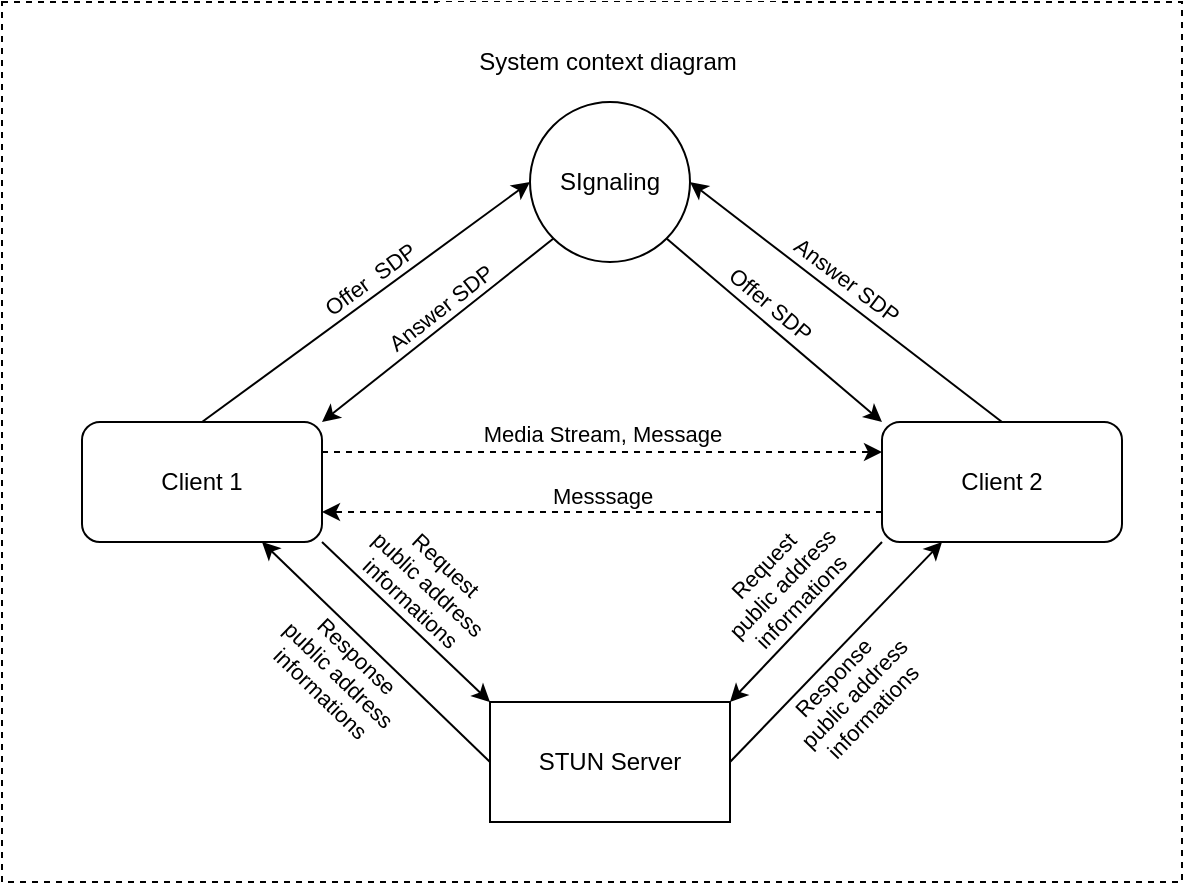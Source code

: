 <mxfile version="23.1.7" type="github">
  <diagram name="Page-1" id="WezAEtXKhN4BCfQOMhAn">
    <mxGraphModel dx="955" dy="528" grid="1" gridSize="10" guides="1" tooltips="1" connect="1" arrows="1" fold="1" page="1" pageScale="1" pageWidth="827" pageHeight="1169" math="0" shadow="0">
      <root>
        <mxCell id="0" />
        <mxCell id="1" parent="0" />
        <mxCell id="N6z_EyflZCPcKUbQWG7i-31" value="" style="rounded=0;whiteSpace=wrap;html=1;dashed=1;" vertex="1" parent="1">
          <mxGeometry x="110" y="60" width="590" height="440" as="geometry" />
        </mxCell>
        <mxCell id="N6z_EyflZCPcKUbQWG7i-32" value="System context diagram" style="rounded=0;whiteSpace=wrap;html=1;strokeColor=none;" vertex="1" parent="1">
          <mxGeometry x="328" y="60" width="170" height="60" as="geometry" />
        </mxCell>
        <mxCell id="N6z_EyflZCPcKUbQWG7i-8" style="rounded=0;orthogonalLoop=1;jettySize=auto;html=1;exitX=0;exitY=1;exitDx=0;exitDy=0;entryX=1;entryY=0;entryDx=0;entryDy=0;" edge="1" parent="1" source="N6z_EyflZCPcKUbQWG7i-2" target="N6z_EyflZCPcKUbQWG7i-5">
          <mxGeometry relative="1" as="geometry" />
        </mxCell>
        <mxCell id="N6z_EyflZCPcKUbQWG7i-20" value="Answer SDP" style="edgeLabel;html=1;align=center;verticalAlign=middle;resizable=0;points=[];rotation=322;" vertex="1" connectable="0" parent="N6z_EyflZCPcKUbQWG7i-8">
          <mxGeometry x="-0.108" y="-8" relative="1" as="geometry">
            <mxPoint as="offset" />
          </mxGeometry>
        </mxCell>
        <mxCell id="N6z_EyflZCPcKUbQWG7i-11" style="rounded=0;orthogonalLoop=1;jettySize=auto;html=1;exitX=1;exitY=1;exitDx=0;exitDy=0;entryX=0;entryY=0;entryDx=0;entryDy=0;" edge="1" parent="1" source="N6z_EyflZCPcKUbQWG7i-2" target="N6z_EyflZCPcKUbQWG7i-6">
          <mxGeometry relative="1" as="geometry" />
        </mxCell>
        <mxCell id="N6z_EyflZCPcKUbQWG7i-21" value="Offer SDP" style="edgeLabel;html=1;align=center;verticalAlign=middle;resizable=0;points=[];rotation=40;" vertex="1" connectable="0" parent="N6z_EyflZCPcKUbQWG7i-11">
          <mxGeometry x="-0.146" y="9" relative="1" as="geometry">
            <mxPoint as="offset" />
          </mxGeometry>
        </mxCell>
        <mxCell id="N6z_EyflZCPcKUbQWG7i-2" value="SIgnaling" style="ellipse;whiteSpace=wrap;html=1;aspect=fixed;" vertex="1" parent="1">
          <mxGeometry x="374" y="110" width="80" height="80" as="geometry" />
        </mxCell>
        <mxCell id="N6z_EyflZCPcKUbQWG7i-15" style="rounded=0;orthogonalLoop=1;jettySize=auto;html=1;exitX=1;exitY=0.5;exitDx=0;exitDy=0;entryX=0.25;entryY=1;entryDx=0;entryDy=0;" edge="1" parent="1" source="N6z_EyflZCPcKUbQWG7i-4" target="N6z_EyflZCPcKUbQWG7i-6">
          <mxGeometry relative="1" as="geometry" />
        </mxCell>
        <mxCell id="N6z_EyflZCPcKUbQWG7i-26" value="Response&amp;nbsp;&lt;br&gt;public address&lt;br&gt;informations" style="edgeLabel;html=1;align=center;verticalAlign=middle;resizable=0;points=[];rotation=314;" vertex="1" connectable="0" parent="N6z_EyflZCPcKUbQWG7i-15">
          <mxGeometry x="-0.12" y="-21" relative="1" as="geometry">
            <mxPoint as="offset" />
          </mxGeometry>
        </mxCell>
        <mxCell id="N6z_EyflZCPcKUbQWG7i-4" value="STUN Server" style="rounded=0;whiteSpace=wrap;html=1;" vertex="1" parent="1">
          <mxGeometry x="354" y="410" width="120" height="60" as="geometry" />
        </mxCell>
        <mxCell id="N6z_EyflZCPcKUbQWG7i-7" style="rounded=0;orthogonalLoop=1;jettySize=auto;html=1;exitX=0.5;exitY=0;exitDx=0;exitDy=0;entryX=0;entryY=0.5;entryDx=0;entryDy=0;labelPosition=center;verticalLabelPosition=middle;align=center;verticalAlign=middle;horizontal=1;jumpStyle=none;" edge="1" parent="1" source="N6z_EyflZCPcKUbQWG7i-5" target="N6z_EyflZCPcKUbQWG7i-2">
          <mxGeometry relative="1" as="geometry" />
        </mxCell>
        <mxCell id="N6z_EyflZCPcKUbQWG7i-19" value="Offer&amp;nbsp; SDP" style="edgeLabel;html=1;align=center;verticalAlign=middle;resizable=0;points=[];rotation=324;" vertex="1" connectable="0" parent="N6z_EyflZCPcKUbQWG7i-7">
          <mxGeometry x="0.075" y="8" relative="1" as="geometry">
            <mxPoint as="offset" />
          </mxGeometry>
        </mxCell>
        <mxCell id="N6z_EyflZCPcKUbQWG7i-12" style="rounded=0;orthogonalLoop=1;jettySize=auto;html=1;exitX=1;exitY=1;exitDx=0;exitDy=0;entryX=0;entryY=0;entryDx=0;entryDy=0;" edge="1" parent="1" source="N6z_EyflZCPcKUbQWG7i-5" target="N6z_EyflZCPcKUbQWG7i-4">
          <mxGeometry relative="1" as="geometry" />
        </mxCell>
        <mxCell id="N6z_EyflZCPcKUbQWG7i-24" value="Request&lt;br&gt;public address&lt;br&gt;informations" style="edgeLabel;html=1;align=center;verticalAlign=middle;resizable=0;points=[];rotation=43;" vertex="1" connectable="0" parent="N6z_EyflZCPcKUbQWG7i-12">
          <mxGeometry x="-0.092" y="22" relative="1" as="geometry">
            <mxPoint as="offset" />
          </mxGeometry>
        </mxCell>
        <mxCell id="N6z_EyflZCPcKUbQWG7i-17" style="rounded=0;orthogonalLoop=1;jettySize=auto;html=1;exitX=1;exitY=0.25;exitDx=0;exitDy=0;entryX=0;entryY=0.25;entryDx=0;entryDy=0;dashed=1;" edge="1" parent="1" source="N6z_EyflZCPcKUbQWG7i-5" target="N6z_EyflZCPcKUbQWG7i-6">
          <mxGeometry relative="1" as="geometry" />
        </mxCell>
        <mxCell id="N6z_EyflZCPcKUbQWG7i-28" value="Media Stream, Message" style="edgeLabel;html=1;align=center;verticalAlign=middle;resizable=0;points=[];" vertex="1" connectable="0" parent="N6z_EyflZCPcKUbQWG7i-17">
          <mxGeometry x="-0.172" y="9" relative="1" as="geometry">
            <mxPoint x="24" as="offset" />
          </mxGeometry>
        </mxCell>
        <mxCell id="N6z_EyflZCPcKUbQWG7i-5" value="Client 1" style="rounded=1;whiteSpace=wrap;html=1;" vertex="1" parent="1">
          <mxGeometry x="150" y="270" width="120" height="60" as="geometry" />
        </mxCell>
        <mxCell id="N6z_EyflZCPcKUbQWG7i-10" style="rounded=0;orthogonalLoop=1;jettySize=auto;html=1;exitX=0.5;exitY=0;exitDx=0;exitDy=0;entryX=1;entryY=0.5;entryDx=0;entryDy=0;" edge="1" parent="1" source="N6z_EyflZCPcKUbQWG7i-6" target="N6z_EyflZCPcKUbQWG7i-2">
          <mxGeometry relative="1" as="geometry" />
        </mxCell>
        <mxCell id="N6z_EyflZCPcKUbQWG7i-22" value="Answer SDP" style="edgeLabel;html=1;align=center;verticalAlign=middle;resizable=0;points=[];rotation=37;" vertex="1" connectable="0" parent="N6z_EyflZCPcKUbQWG7i-10">
          <mxGeometry x="0.068" y="-9" relative="1" as="geometry">
            <mxPoint as="offset" />
          </mxGeometry>
        </mxCell>
        <mxCell id="N6z_EyflZCPcKUbQWG7i-14" style="rounded=0;orthogonalLoop=1;jettySize=auto;html=1;exitX=0;exitY=1;exitDx=0;exitDy=0;entryX=1;entryY=0;entryDx=0;entryDy=0;" edge="1" parent="1" source="N6z_EyflZCPcKUbQWG7i-6" target="N6z_EyflZCPcKUbQWG7i-4">
          <mxGeometry relative="1" as="geometry" />
        </mxCell>
        <mxCell id="N6z_EyflZCPcKUbQWG7i-23" value="Request&lt;br&gt;public address&lt;br&gt;informations" style="edgeLabel;html=1;align=center;verticalAlign=middle;resizable=0;points=[];rotation=314;" vertex="1" connectable="0" parent="N6z_EyflZCPcKUbQWG7i-14">
          <mxGeometry x="0.093" y="-27" relative="1" as="geometry">
            <mxPoint x="11" y="-4" as="offset" />
          </mxGeometry>
        </mxCell>
        <mxCell id="N6z_EyflZCPcKUbQWG7i-18" style="rounded=0;orthogonalLoop=1;jettySize=auto;html=1;exitX=0;exitY=0.75;exitDx=0;exitDy=0;entryX=1;entryY=0.75;entryDx=0;entryDy=0;dashed=1;" edge="1" parent="1" source="N6z_EyflZCPcKUbQWG7i-6" target="N6z_EyflZCPcKUbQWG7i-5">
          <mxGeometry relative="1" as="geometry" />
        </mxCell>
        <mxCell id="N6z_EyflZCPcKUbQWG7i-30" value="Messsage" style="edgeLabel;html=1;align=center;verticalAlign=middle;resizable=0;points=[];" vertex="1" connectable="0" parent="N6z_EyflZCPcKUbQWG7i-18">
          <mxGeometry x="0.004" y="-8" relative="1" as="geometry">
            <mxPoint as="offset" />
          </mxGeometry>
        </mxCell>
        <mxCell id="N6z_EyflZCPcKUbQWG7i-6" value="Client 2" style="rounded=1;whiteSpace=wrap;html=1;" vertex="1" parent="1">
          <mxGeometry x="550" y="270" width="120" height="60" as="geometry" />
        </mxCell>
        <mxCell id="N6z_EyflZCPcKUbQWG7i-13" style="rounded=0;orthogonalLoop=1;jettySize=auto;html=1;exitX=0;exitY=0.5;exitDx=0;exitDy=0;entryX=0.75;entryY=1;entryDx=0;entryDy=0;" edge="1" parent="1" source="N6z_EyflZCPcKUbQWG7i-4" target="N6z_EyflZCPcKUbQWG7i-5">
          <mxGeometry relative="1" as="geometry" />
        </mxCell>
        <mxCell id="N6z_EyflZCPcKUbQWG7i-27" value="Response&lt;br&gt;public address&lt;br&gt;informations" style="edgeLabel;html=1;align=center;verticalAlign=middle;resizable=0;points=[];rotation=44;" vertex="1" connectable="0" parent="N6z_EyflZCPcKUbQWG7i-13">
          <mxGeometry x="0.081" y="21" relative="1" as="geometry">
            <mxPoint as="offset" />
          </mxGeometry>
        </mxCell>
      </root>
    </mxGraphModel>
  </diagram>
</mxfile>
